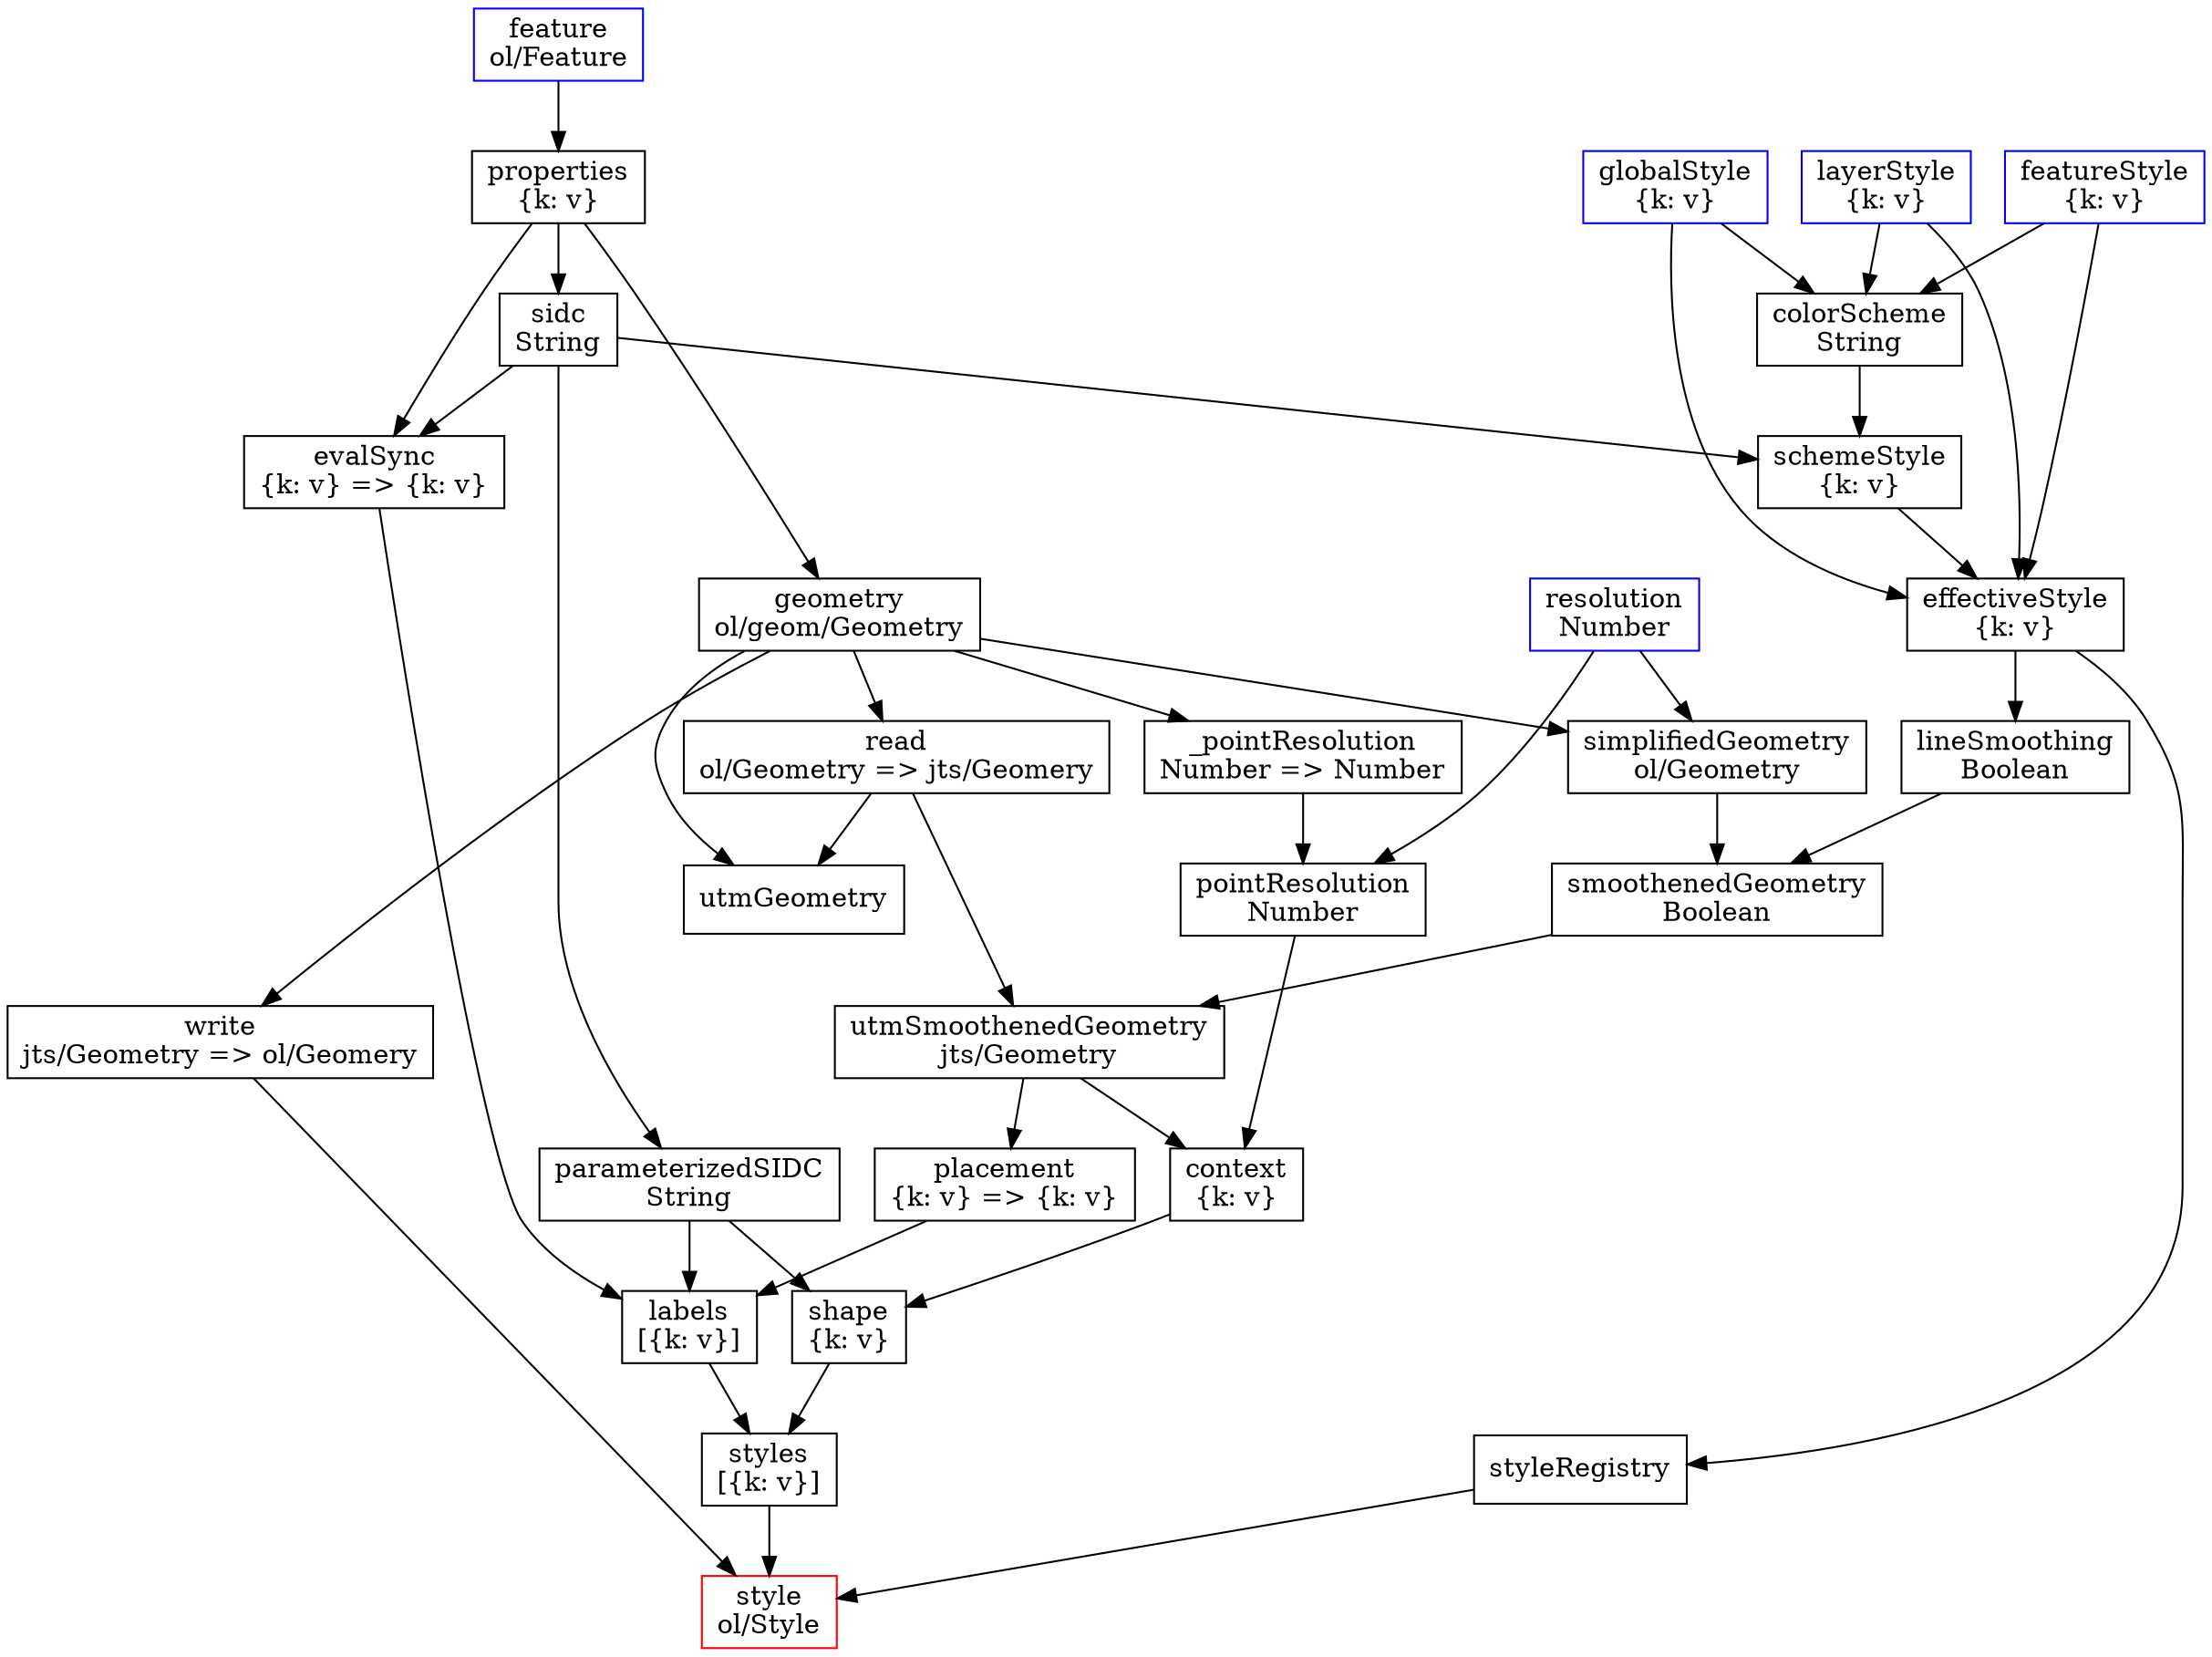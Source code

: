 digraph polygon {
  node [shape=record];

  // inputs
  globalStyle [label="globalStyle\n\{k: v\}", color=blue]
  layerStyle [label="layerStyle\n\{k: v\}", color=blue]
  featureStyle [label="featureStyle\n\{k: v\}", color=blue]
  feature [label="feature\nol/Feature", color=blue]
  resolution [label="resolution\nNumber", color=blue]
  properties [label="properties\n\{k: v\}"];
  geometry [label="geometry\nol/geom/Geometry"]
  sidc [label="sidc\nString"]
  colorScheme [label="colorScheme\nString"]
  schemeStyle [label="schemeStyle\n\{k: v\}"]
  effectiveStyle [label="effectiveStyle\n\{k: v\}"]
  read [label="read\nol/Geometry =\> jts/Geomery"]
  write [label="write\njts/Geometry =\> ol/Geomery"]
  _pointResolution [label="_pointResolution\nNumber =\> Number"]
  pointResolution [label="pointResolution\nNumber"]
  // utmGeometry [label="utmGeometry\njts/Geometry"]
  parameterizedSIDC [label="parameterizedSIDC\nString"]
  labels [label="labels\n[\{k: v\}]"]
  evalSync [label="evalSync\n\{k: v\} =\> \{k: v\}"]
  simplifiedGeometry [label="simplifiedGeometry\nol/Geometry"]
  lineSmoothing [label="lineSmoothing\nBoolean"]
  smoothenedGeometry [label="smoothenedGeometry\nBoolean"]
  utmSmoothenedGeometry [label="utmSmoothenedGeometry\njts/Geometry"]
  context [label="context\n\{k: v\}"]
  shape [label="shape\n\{k: v\}"]
  placement [label="placement\n\{k: v\} =\> \{k: v\}"]
  styles [label="styles\n[\{k: v\}]"]
  style [label="style\nol/Style", color=red]

  // shared
  feature -> properties
  properties -> geometry
  properties -> sidc
  globalStyle -> colorScheme
  layerStyle -> colorScheme
  featureStyle -> colorScheme
  sidc -> schemeStyle
  colorScheme -> schemeStyle
  globalStyle -> effectiveStyle
  schemeStyle -> effectiveStyle
  layerStyle -> effectiveStyle
  featureStyle -> effectiveStyle
  effectiveStyle -> styleRegistry

  // shape
  geometry -> read
  geometry -> write
  geometry -> _pointResolution
  _pointResolution -> pointResolution
  resolution -> pointResolution
  read -> utmGeometry
  geometry -> utmGeometry
  sidc -> parameterizedSIDC
  properties -> evalSync
  sidc -> evalSync
  geometry -> simplifiedGeometry
  resolution -> simplifiedGeometry
  effectiveStyle -> lineSmoothing
  lineSmoothing -> smoothenedGeometry
  simplifiedGeometry -> smoothenedGeometry
  smoothenedGeometry -> utmSmoothenedGeometry
  read -> utmSmoothenedGeometry
  utmSmoothenedGeometry -> placement
  utmSmoothenedGeometry -> context
  parameterizedSIDC -> labels
  evalSync -> labels
  placement -> labels
  pointResolution -> context
  context -> shape
  parameterizedSIDC -> shape
  labels -> styles
  shape -> styles
  styles -> style
  styleRegistry -> style
  write -> style
}